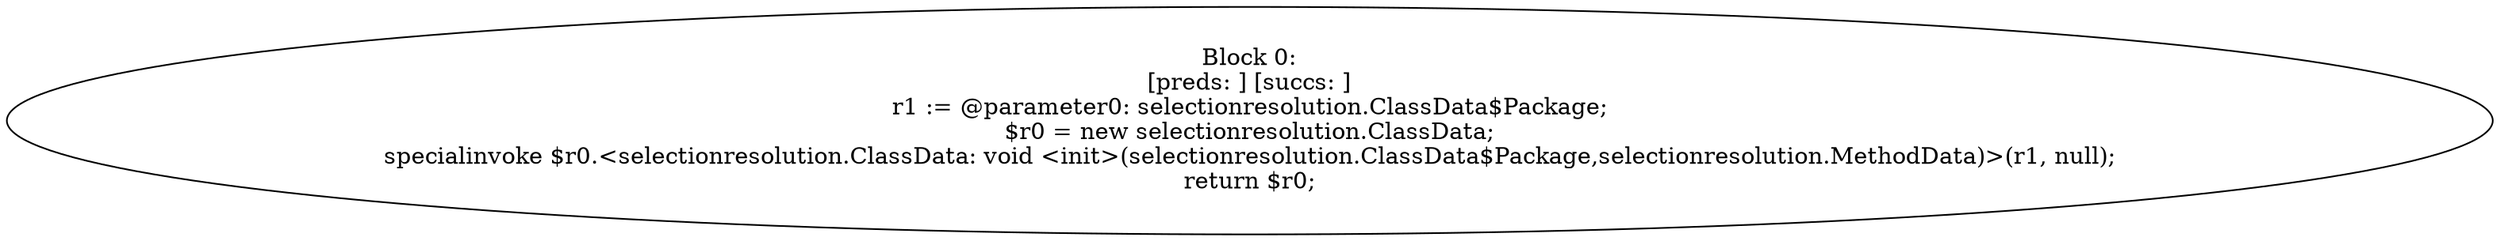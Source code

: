 digraph "unitGraph" {
    "Block 0:
[preds: ] [succs: ]
r1 := @parameter0: selectionresolution.ClassData$Package;
$r0 = new selectionresolution.ClassData;
specialinvoke $r0.<selectionresolution.ClassData: void <init>(selectionresolution.ClassData$Package,selectionresolution.MethodData)>(r1, null);
return $r0;
"
}
